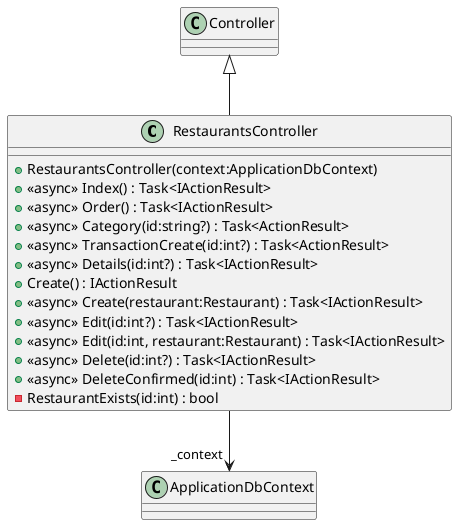 @startuml
class RestaurantsController {
    + RestaurantsController(context:ApplicationDbContext)
    + <<async>> Index() : Task<IActionResult>
    + <<async>> Order() : Task<IActionResult>
    + <<async>> Category(id:string?) : Task<ActionResult>
    + <<async>> TransactionCreate(id:int?) : Task<ActionResult>
    + <<async>> Details(id:int?) : Task<IActionResult>
    + Create() : IActionResult
    + <<async>> Create(restaurant:Restaurant) : Task<IActionResult>
    + <<async>> Edit(id:int?) : Task<IActionResult>
    + <<async>> Edit(id:int, restaurant:Restaurant) : Task<IActionResult>
    + <<async>> Delete(id:int?) : Task<IActionResult>
    + <<async>> DeleteConfirmed(id:int) : Task<IActionResult>
    - RestaurantExists(id:int) : bool
}
Controller <|-- RestaurantsController
RestaurantsController --> "_context" ApplicationDbContext
@enduml
